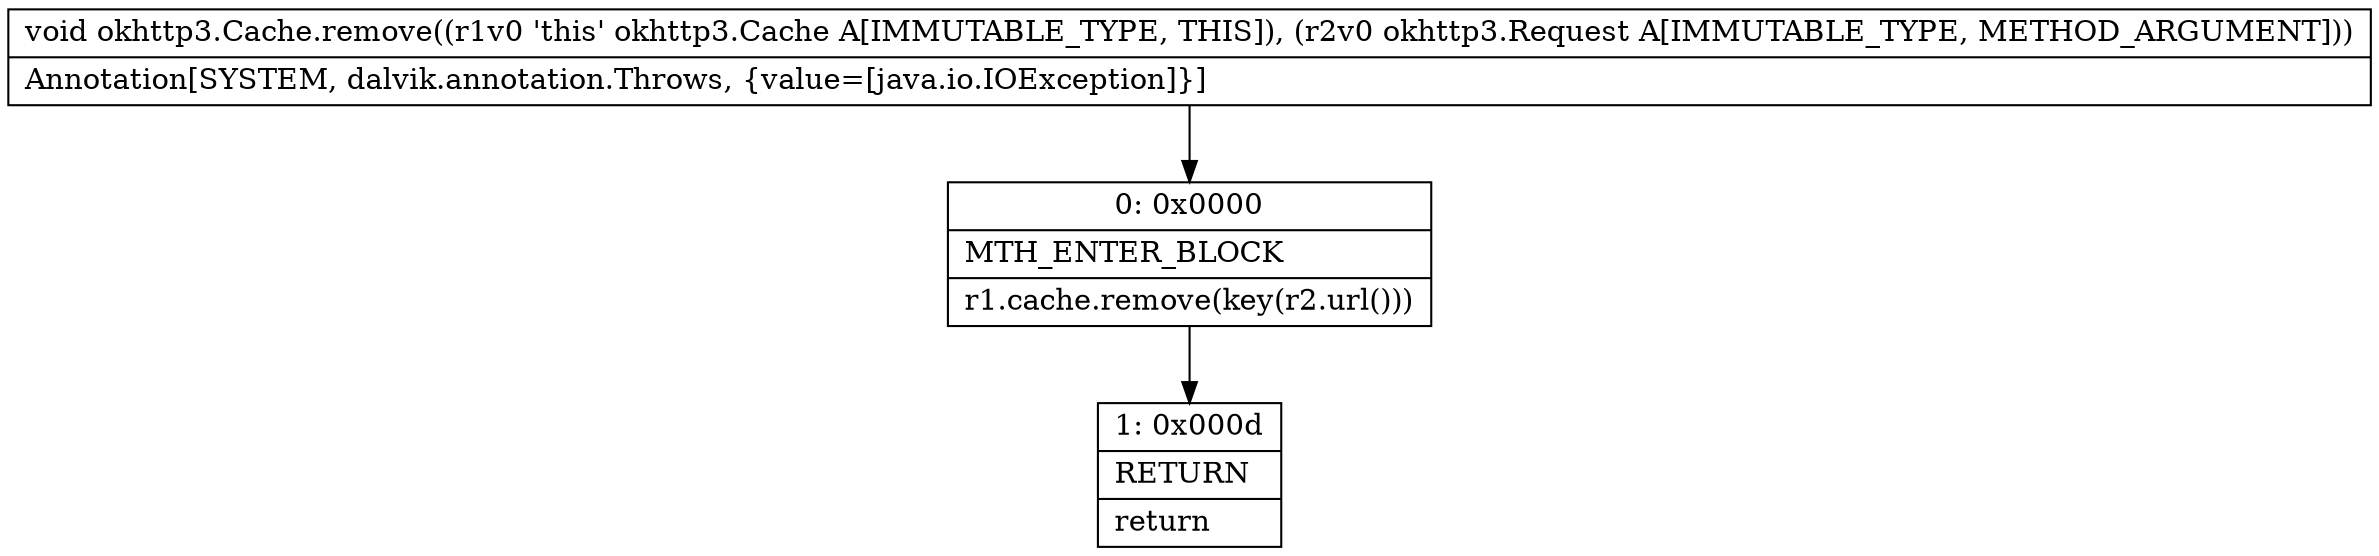 digraph "CFG forokhttp3.Cache.remove(Lokhttp3\/Request;)V" {
Node_0 [shape=record,label="{0\:\ 0x0000|MTH_ENTER_BLOCK\l|r1.cache.remove(key(r2.url()))\l}"];
Node_1 [shape=record,label="{1\:\ 0x000d|RETURN\l|return\l}"];
MethodNode[shape=record,label="{void okhttp3.Cache.remove((r1v0 'this' okhttp3.Cache A[IMMUTABLE_TYPE, THIS]), (r2v0 okhttp3.Request A[IMMUTABLE_TYPE, METHOD_ARGUMENT]))  | Annotation[SYSTEM, dalvik.annotation.Throws, \{value=[java.io.IOException]\}]\l}"];
MethodNode -> Node_0;
Node_0 -> Node_1;
}

